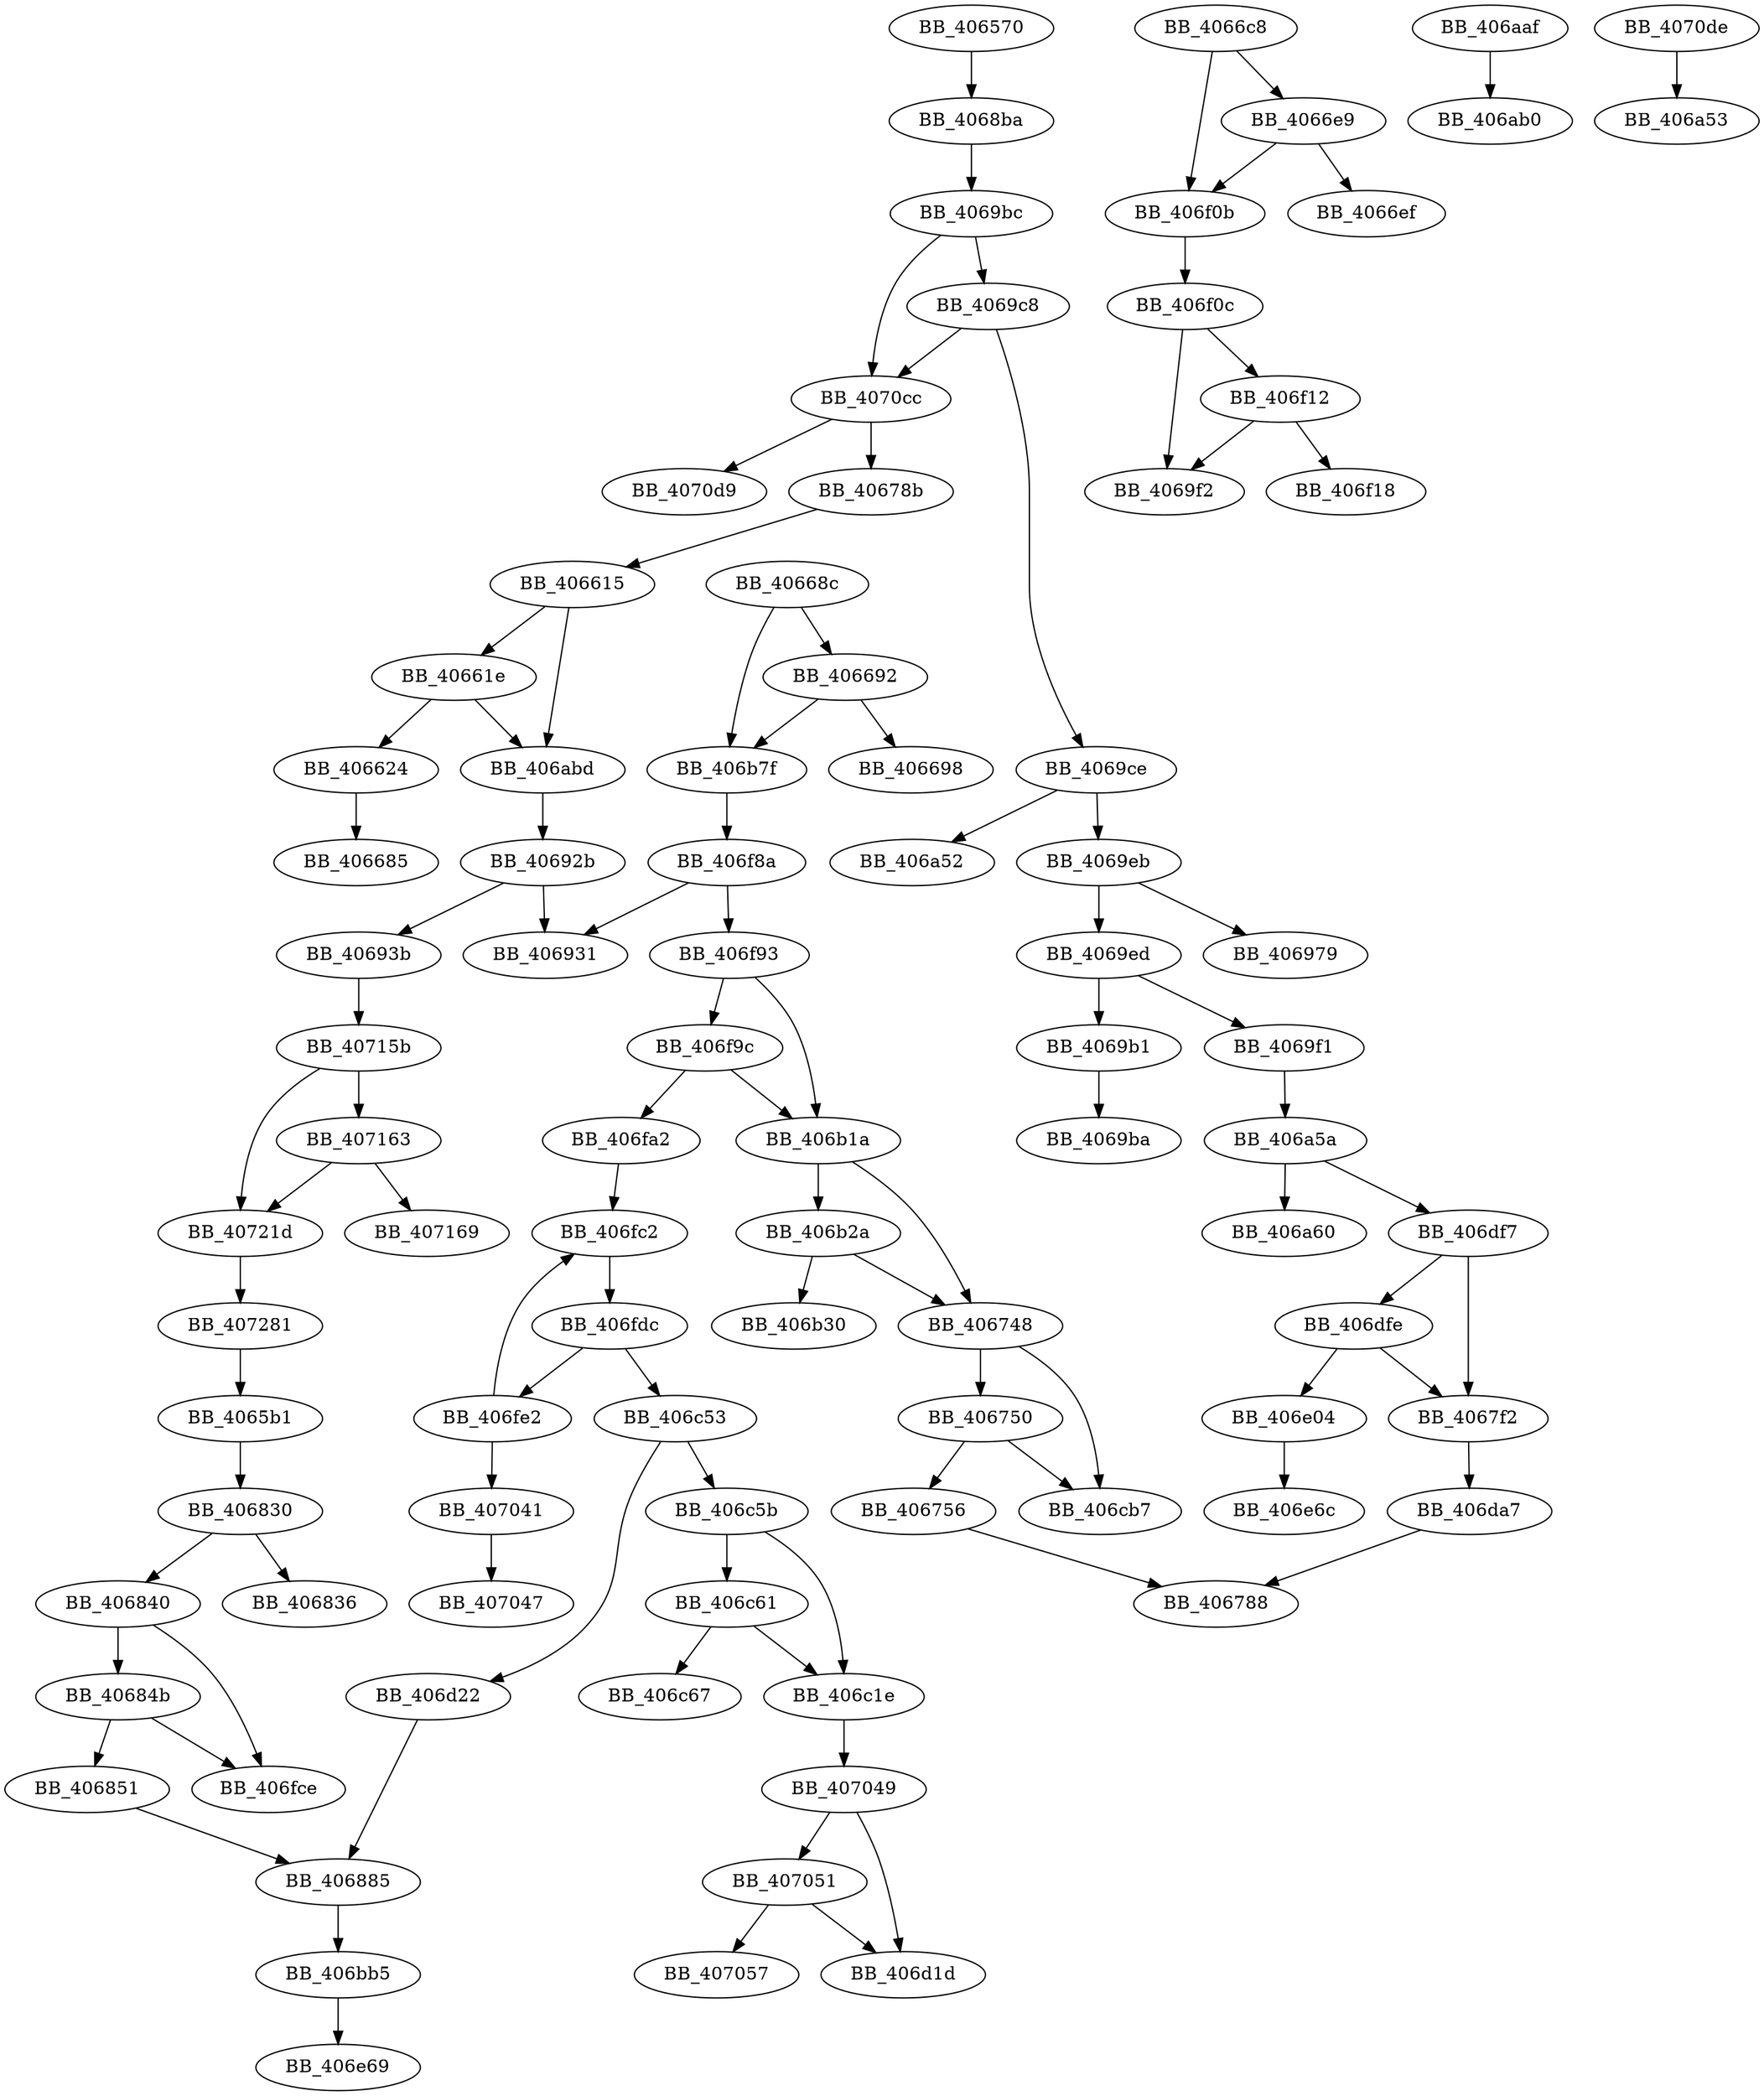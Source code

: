 DiGraph sub_406570{
BB_406570->BB_4068ba
BB_4065b1->BB_406830
BB_406615->BB_40661e
BB_406615->BB_406abd
BB_40661e->BB_406624
BB_40661e->BB_406abd
BB_406624->BB_406685
BB_40668c->BB_406692
BB_40668c->BB_406b7f
BB_406692->BB_406698
BB_406692->BB_406b7f
BB_4066c8->BB_4066e9
BB_4066c8->BB_406f0b
BB_4066e9->BB_4066ef
BB_4066e9->BB_406f0b
BB_406748->BB_406750
BB_406748->BB_406cb7
BB_406750->BB_406756
BB_406750->BB_406cb7
BB_406756->BB_406788
BB_40678b->BB_406615
BB_4067f2->BB_406da7
BB_406830->BB_406836
BB_406830->BB_406840
BB_406840->BB_40684b
BB_406840->BB_406fce
BB_40684b->BB_406851
BB_40684b->BB_406fce
BB_406851->BB_406885
BB_406885->BB_406bb5
BB_4068ba->BB_4069bc
BB_40692b->BB_406931
BB_40692b->BB_40693b
BB_40693b->BB_40715b
BB_4069b1->BB_4069ba
BB_4069bc->BB_4069c8
BB_4069bc->BB_4070cc
BB_4069c8->BB_4069ce
BB_4069c8->BB_4070cc
BB_4069ce->BB_4069eb
BB_4069ce->BB_406a52
BB_4069eb->BB_406979
BB_4069eb->BB_4069ed
BB_4069ed->BB_4069b1
BB_4069ed->BB_4069f1
BB_4069f1->BB_406a5a
BB_406a5a->BB_406a60
BB_406a5a->BB_406df7
BB_406aaf->BB_406ab0
BB_406abd->BB_40692b
BB_406b1a->BB_406748
BB_406b1a->BB_406b2a
BB_406b2a->BB_406748
BB_406b2a->BB_406b30
BB_406b7f->BB_406f8a
BB_406bb5->BB_406e69
BB_406c1e->BB_407049
BB_406c53->BB_406c5b
BB_406c53->BB_406d22
BB_406c5b->BB_406c1e
BB_406c5b->BB_406c61
BB_406c61->BB_406c1e
BB_406c61->BB_406c67
BB_406d22->BB_406885
BB_406da7->BB_406788
BB_406df7->BB_4067f2
BB_406df7->BB_406dfe
BB_406dfe->BB_4067f2
BB_406dfe->BB_406e04
BB_406e04->BB_406e6c
BB_406f0b->BB_406f0c
BB_406f0c->BB_4069f2
BB_406f0c->BB_406f12
BB_406f12->BB_4069f2
BB_406f12->BB_406f18
BB_406f8a->BB_406931
BB_406f8a->BB_406f93
BB_406f93->BB_406b1a
BB_406f93->BB_406f9c
BB_406f9c->BB_406b1a
BB_406f9c->BB_406fa2
BB_406fa2->BB_406fc2
BB_406fc2->BB_406fdc
BB_406fdc->BB_406c53
BB_406fdc->BB_406fe2
BB_406fe2->BB_406fc2
BB_406fe2->BB_407041
BB_407041->BB_407047
BB_407049->BB_406d1d
BB_407049->BB_407051
BB_407051->BB_406d1d
BB_407051->BB_407057
BB_4070cc->BB_40678b
BB_4070cc->BB_4070d9
BB_4070de->BB_406a53
BB_40715b->BB_407163
BB_40715b->BB_40721d
BB_407163->BB_407169
BB_407163->BB_40721d
BB_40721d->BB_407281
BB_407281->BB_4065b1
}
